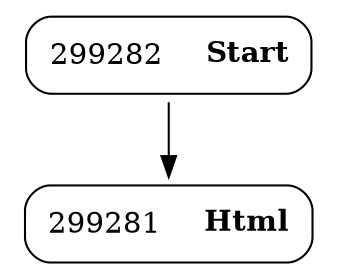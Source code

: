 digraph ast {
node [shape=none];
299281 [label=<<TABLE border='1' cellspacing='0' cellpadding='10' style='rounded' ><TR><TD border='0'>299281</TD><TD border='0'><B>Html</B></TD></TR></TABLE>>];
299282 [label=<<TABLE border='1' cellspacing='0' cellpadding='10' style='rounded' ><TR><TD border='0'>299282</TD><TD border='0'><B>Start</B></TD></TR></TABLE>>];
299282 -> 299281 [weight=2];
}
